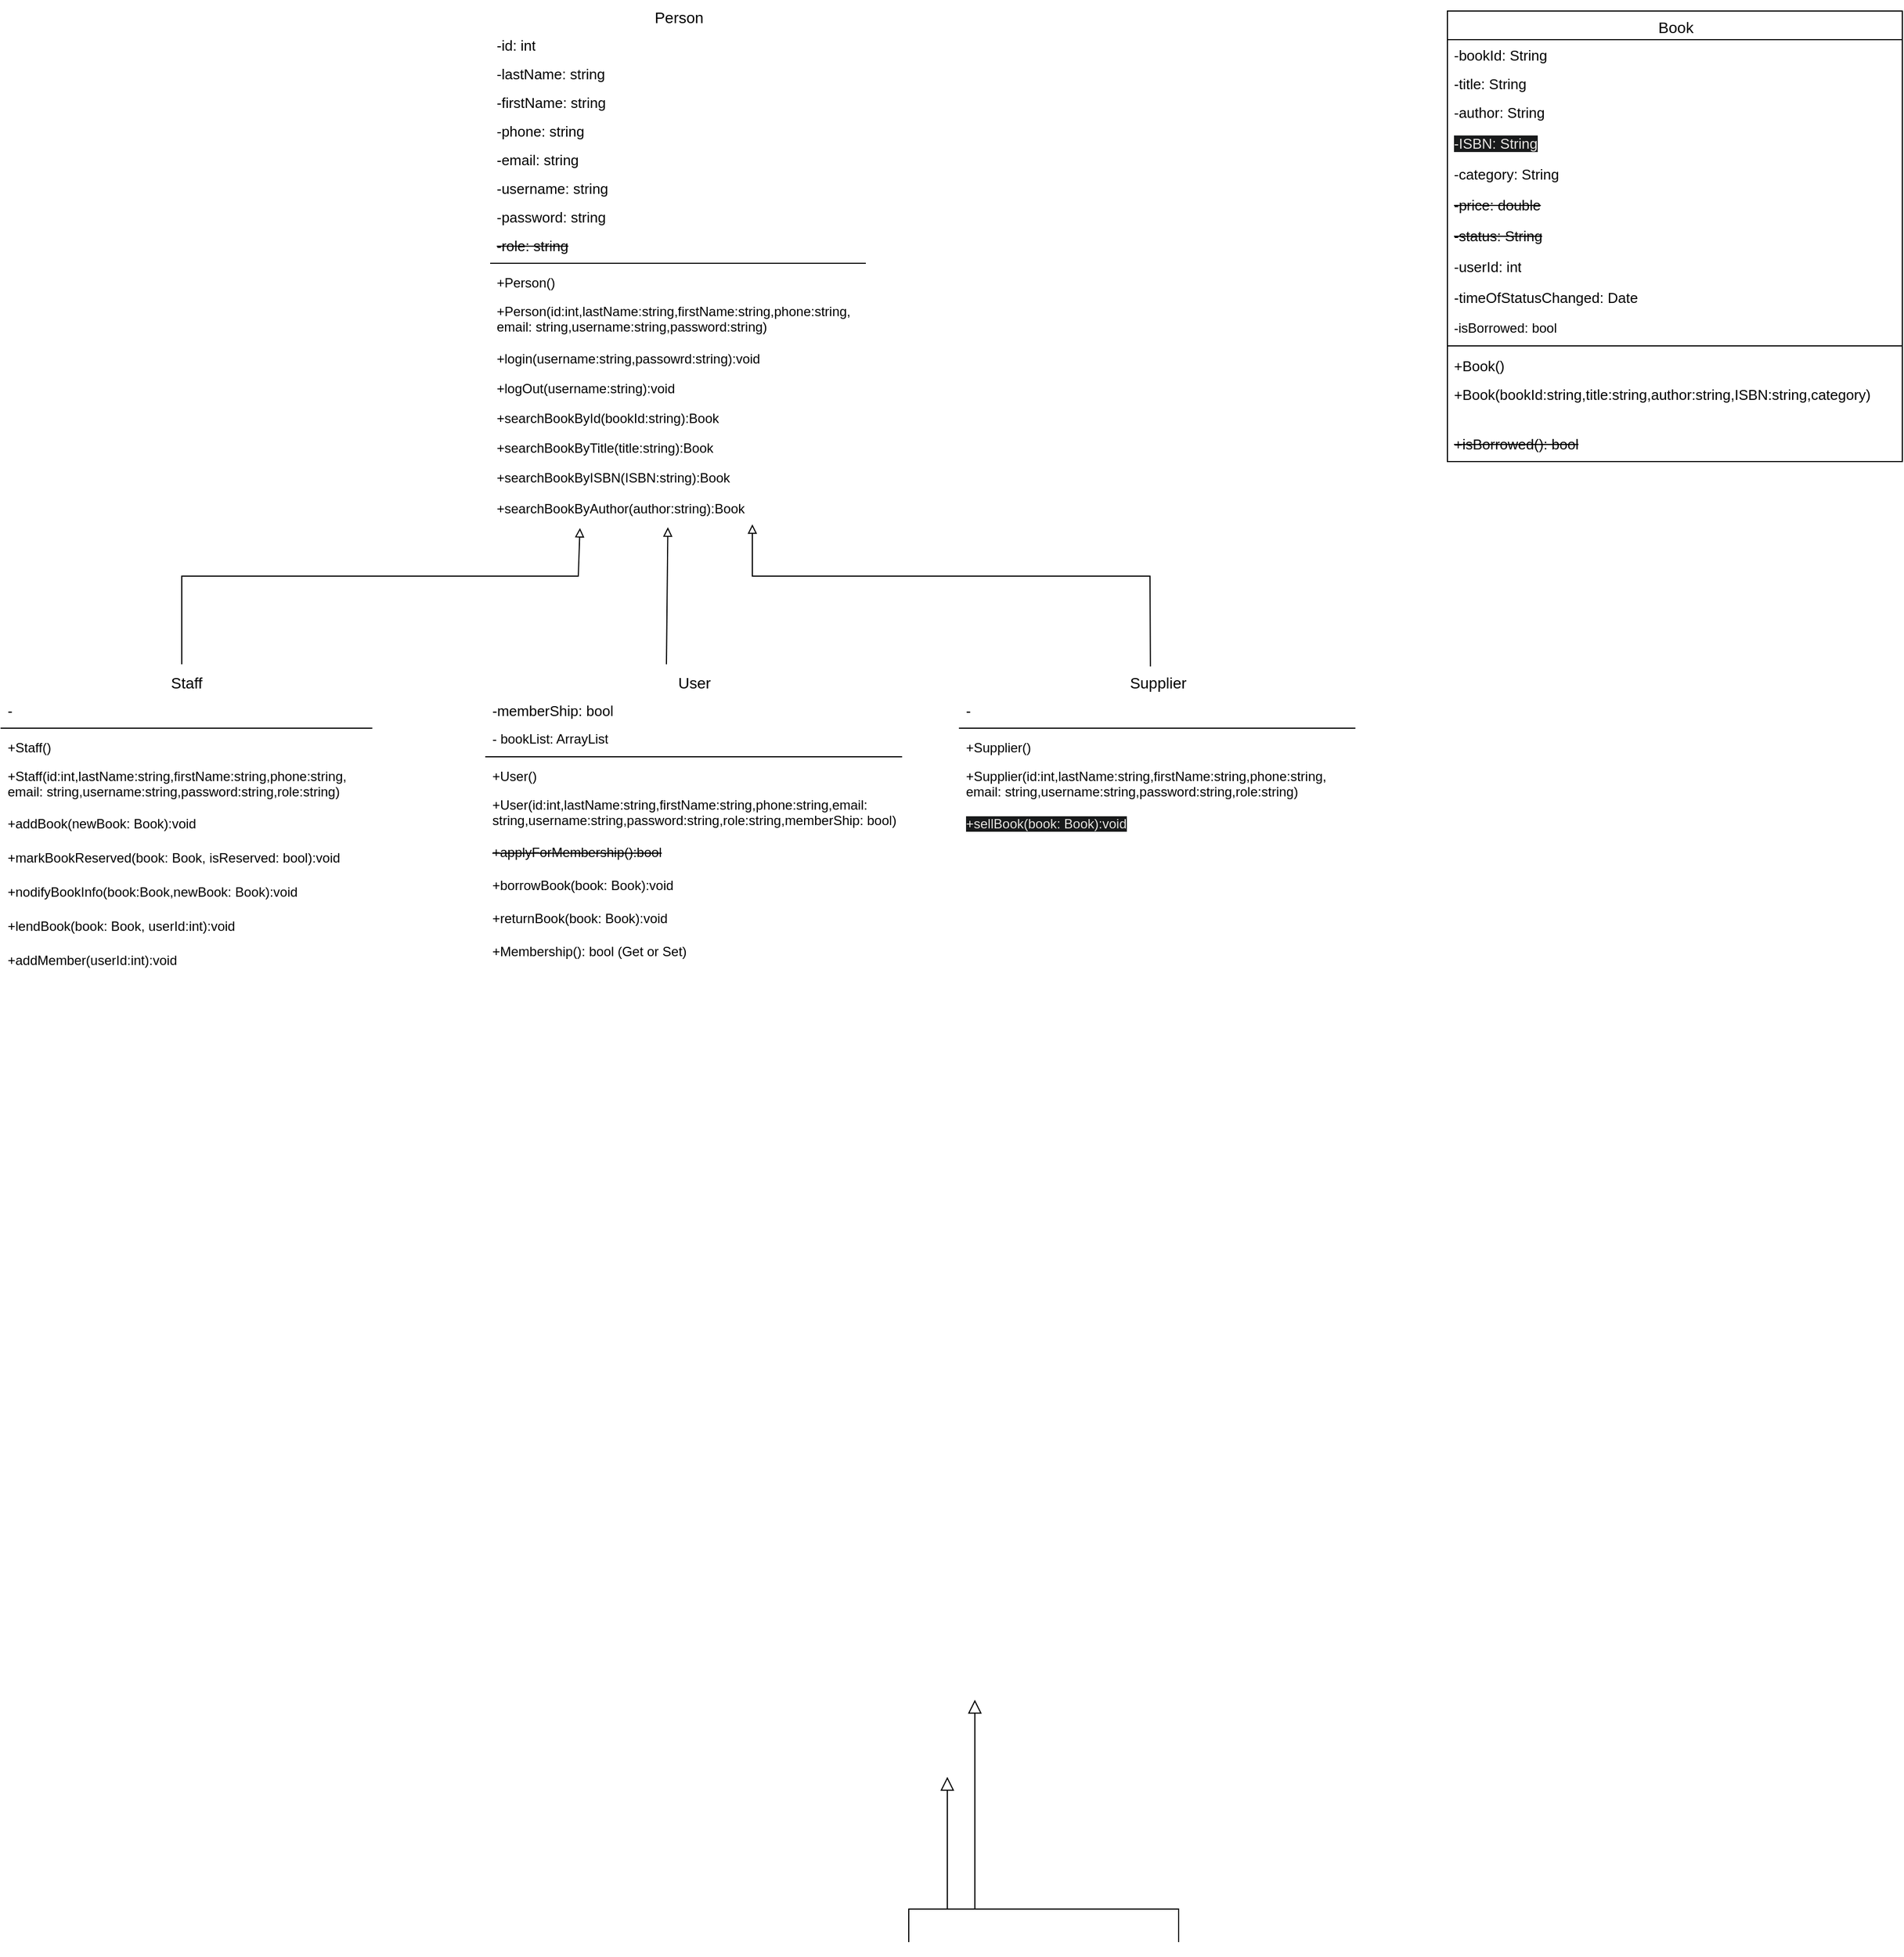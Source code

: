 <mxfile version="21.3.8" type="device">
  <diagram id="C5RBs43oDa-KdzZeNtuy" name="Page-1">
    <mxGraphModel dx="1850" dy="1419" grid="0" gridSize="10" guides="1" tooltips="1" connect="1" arrows="1" fold="1" page="0" pageScale="1" pageWidth="827" pageHeight="1169" background="none" math="0" shadow="0">
      <root>
        <mxCell id="WIyWlLk6GJQsqaUBKTNV-0" />
        <mxCell id="WIyWlLk6GJQsqaUBKTNV-1" parent="WIyWlLk6GJQsqaUBKTNV-0" />
        <mxCell id="zkfFHV4jXpPFQw0GAbJ--0" value="Person" style="swimlane;fontStyle=0;align=center;verticalAlign=top;childLayout=stackLayout;horizontal=1;startSize=26;horizontalStack=0;resizeParent=1;resizeLast=0;collapsible=1;marginBottom=0;rounded=0;shadow=0;strokeWidth=1;fontSize=14;strokeColor=#FFF;html=1;" parent="WIyWlLk6GJQsqaUBKTNV-1" vertex="1">
          <mxGeometry x="-320" y="-522" width="341" height="477" as="geometry">
            <mxRectangle x="220" y="120" width="160" height="26" as="alternateBounds" />
          </mxGeometry>
        </mxCell>
        <mxCell id="zkfFHV4jXpPFQw0GAbJ--1" value="-id: int" style="text;align=left;verticalAlign=top;spacingLeft=4;spacingRight=4;overflow=hidden;rotatable=0;points=[[0,0.5],[1,0.5]];portConstraint=eastwest;fontSize=13;html=1;" parent="zkfFHV4jXpPFQw0GAbJ--0" vertex="1">
          <mxGeometry y="26" width="341" height="26" as="geometry" />
        </mxCell>
        <mxCell id="gb_LW39ABtoSgDzaFLqN-32" value="-lastName: string" style="text;align=left;verticalAlign=top;spacingLeft=4;spacingRight=4;overflow=hidden;rotatable=0;points=[[0,0.5],[1,0.5]];portConstraint=eastwest;fontSize=13;html=1;" parent="zkfFHV4jXpPFQw0GAbJ--0" vertex="1">
          <mxGeometry y="52" width="341" height="26" as="geometry" />
        </mxCell>
        <mxCell id="9CCVxwfdEHQ13oyVva0R-0" value="-firstName: string" style="text;align=left;verticalAlign=top;spacingLeft=4;spacingRight=4;overflow=hidden;rotatable=0;points=[[0,0.5],[1,0.5]];portConstraint=eastwest;fontSize=13;html=1;" parent="zkfFHV4jXpPFQw0GAbJ--0" vertex="1">
          <mxGeometry y="78" width="341" height="26" as="geometry" />
        </mxCell>
        <mxCell id="gb_LW39ABtoSgDzaFLqN-2" value="-phone: string" style="text;align=left;verticalAlign=top;spacingLeft=4;spacingRight=4;overflow=hidden;rotatable=0;points=[[0,0.5],[1,0.5]];portConstraint=eastwest;fontSize=13;html=1;" parent="zkfFHV4jXpPFQw0GAbJ--0" vertex="1">
          <mxGeometry y="104" width="341" height="26" as="geometry" />
        </mxCell>
        <mxCell id="zkfFHV4jXpPFQw0GAbJ--3" value="-email: string" style="text;align=left;verticalAlign=top;spacingLeft=4;spacingRight=4;overflow=hidden;rotatable=0;points=[[0,0.5],[1,0.5]];portConstraint=eastwest;rounded=0;shadow=0;html=1;fontSize=13;" parent="zkfFHV4jXpPFQw0GAbJ--0" vertex="1">
          <mxGeometry y="130" width="341" height="26" as="geometry" />
        </mxCell>
        <mxCell id="XPT_AGnR9eHhmbpUC2QU-26" value="-username: string" style="text;align=left;verticalAlign=top;spacingLeft=4;spacingRight=4;overflow=hidden;rotatable=0;points=[[0,0.5],[1,0.5]];portConstraint=eastwest;rounded=0;shadow=0;html=1;fontSize=13;" parent="zkfFHV4jXpPFQw0GAbJ--0" vertex="1">
          <mxGeometry y="156" width="341" height="26" as="geometry" />
        </mxCell>
        <mxCell id="OVeQhqg13ilSfmcUn3ME-9" value="-password: string" style="text;align=left;verticalAlign=top;spacingLeft=4;spacingRight=4;overflow=hidden;rotatable=0;points=[[0,0.5],[1,0.5]];portConstraint=eastwest;rounded=0;shadow=0;html=1;fontSize=13;" parent="zkfFHV4jXpPFQw0GAbJ--0" vertex="1">
          <mxGeometry y="182" width="341" height="26" as="geometry" />
        </mxCell>
        <mxCell id="exrt6nQFpCngk6IW3Vhf-10" value="&lt;strike&gt;-role: string&lt;/strike&gt;" style="text;align=left;verticalAlign=top;spacingLeft=4;spacingRight=4;overflow=hidden;rotatable=0;points=[[0,0.5],[1,0.5]];portConstraint=eastwest;rounded=0;shadow=0;html=1;fontSize=13;" parent="zkfFHV4jXpPFQw0GAbJ--0" vertex="1">
          <mxGeometry y="208" width="341" height="26" as="geometry" />
        </mxCell>
        <mxCell id="zkfFHV4jXpPFQw0GAbJ--4" value="" style="line;html=1;strokeWidth=1;align=left;verticalAlign=middle;spacingTop=-1;spacingLeft=3;spacingRight=3;rotatable=0;labelPosition=right;points=[];portConstraint=eastwest;" parent="zkfFHV4jXpPFQw0GAbJ--0" vertex="1">
          <mxGeometry y="234" width="341" height="8" as="geometry" />
        </mxCell>
        <mxCell id="zkfFHV4jXpPFQw0GAbJ--5" value="+Person()" style="text;align=left;verticalAlign=top;spacingLeft=4;spacingRight=4;overflow=hidden;rotatable=0;points=[[0,0.5],[1,0.5]];portConstraint=eastwest;fontStyle=0;html=1;" parent="zkfFHV4jXpPFQw0GAbJ--0" vertex="1">
          <mxGeometry y="242" width="341" height="26" as="geometry" />
        </mxCell>
        <mxCell id="gb_LW39ABtoSgDzaFLqN-35" value="+Person(id:int,lastName:string,firstName:string,phone:string,&lt;br&gt;email:&amp;nbsp;string,username:string,password:string)" style="text;align=left;verticalAlign=top;spacingLeft=4;spacingRight=4;overflow=hidden;rotatable=0;points=[[0,0.5],[1,0.5]];portConstraint=eastwest;fontStyle=0;html=1;" parent="zkfFHV4jXpPFQw0GAbJ--0" vertex="1">
          <mxGeometry y="268" width="341" height="43" as="geometry" />
        </mxCell>
        <mxCell id="vGLt4s22BHYiDY64EhJE-43" value="+login(username:string,passowrd:string):void" style="text;align=left;verticalAlign=top;spacingLeft=4;spacingRight=4;overflow=hidden;rotatable=0;points=[[0,0.5],[1,0.5]];portConstraint=eastwest;fontStyle=0;html=1;" parent="zkfFHV4jXpPFQw0GAbJ--0" vertex="1">
          <mxGeometry y="311" width="341" height="27" as="geometry" />
        </mxCell>
        <mxCell id="exrt6nQFpCngk6IW3Vhf-14" value="+logOut(username:string):void" style="text;align=left;verticalAlign=top;spacingLeft=4;spacingRight=4;overflow=hidden;rotatable=0;points=[[0,0.5],[1,0.5]];portConstraint=eastwest;fontStyle=0;html=1;" parent="zkfFHV4jXpPFQw0GAbJ--0" vertex="1">
          <mxGeometry y="338" width="341" height="27" as="geometry" />
        </mxCell>
        <mxCell id="vGLt4s22BHYiDY64EhJE-44" value="+searchBookById(bookId:string):Book" style="text;align=left;verticalAlign=top;spacingLeft=4;spacingRight=4;overflow=hidden;rotatable=0;points=[[0,0.5],[1,0.5]];portConstraint=eastwest;fontStyle=0;html=1;" parent="zkfFHV4jXpPFQw0GAbJ--0" vertex="1">
          <mxGeometry y="365" width="341" height="27" as="geometry" />
        </mxCell>
        <mxCell id="vGLt4s22BHYiDY64EhJE-45" value="+searchBookByTitle(title:string):Book" style="text;align=left;verticalAlign=top;spacingLeft=4;spacingRight=4;overflow=hidden;rotatable=0;points=[[0,0.5],[1,0.5]];portConstraint=eastwest;fontStyle=0;html=1;" parent="zkfFHV4jXpPFQw0GAbJ--0" vertex="1">
          <mxGeometry y="392" width="341" height="27" as="geometry" />
        </mxCell>
        <mxCell id="vGLt4s22BHYiDY64EhJE-42" value="+searchBookByISBN(ISBN:string):Book" style="text;align=left;verticalAlign=top;spacingLeft=4;spacingRight=4;overflow=hidden;rotatable=0;points=[[0,0.5],[1,0.5]];portConstraint=eastwest;fontStyle=0;html=1;" parent="zkfFHV4jXpPFQw0GAbJ--0" vertex="1">
          <mxGeometry y="419" width="341" height="28" as="geometry" />
        </mxCell>
        <mxCell id="vGLt4s22BHYiDY64EhJE-46" value="+searchBookByAuthor(author:string):Book" style="text;align=left;verticalAlign=top;spacingLeft=4;spacingRight=4;overflow=hidden;rotatable=0;points=[[0,0.5],[1,0.5]];portConstraint=eastwest;fontStyle=0;html=1;" parent="zkfFHV4jXpPFQw0GAbJ--0" vertex="1">
          <mxGeometry y="447" width="341" height="30" as="geometry" />
        </mxCell>
        <mxCell id="zkfFHV4jXpPFQw0GAbJ--13" value="Book" style="swimlane;fontStyle=0;align=center;verticalAlign=top;childLayout=stackLayout;horizontal=1;startSize=26;horizontalStack=0;resizeParent=1;resizeLast=0;collapsible=1;marginBottom=0;rounded=0;shadow=0;strokeWidth=1;fontSize=14;html=1;" parent="WIyWlLk6GJQsqaUBKTNV-1" vertex="1">
          <mxGeometry x="549" y="-513" width="413" height="409" as="geometry">
            <mxRectangle x="330" y="360" width="170" height="26" as="alternateBounds" />
          </mxGeometry>
        </mxCell>
        <mxCell id="OVeQhqg13ilSfmcUn3ME-5" value="-bookId: String" style="text;align=left;verticalAlign=top;spacingLeft=4;spacingRight=4;overflow=hidden;rotatable=0;points=[[0,0.5],[1,0.5]];portConstraint=eastwest;fontSize=13;html=1;" parent="zkfFHV4jXpPFQw0GAbJ--13" vertex="1">
          <mxGeometry y="26" width="413" height="26" as="geometry" />
        </mxCell>
        <mxCell id="zkfFHV4jXpPFQw0GAbJ--14" value="-title: String" style="text;align=left;verticalAlign=top;spacingLeft=4;spacingRight=4;overflow=hidden;rotatable=0;points=[[0,0.5],[1,0.5]];portConstraint=eastwest;fontSize=13;html=1;" parent="zkfFHV4jXpPFQw0GAbJ--13" vertex="1">
          <mxGeometry y="52" width="413" height="26" as="geometry" />
        </mxCell>
        <mxCell id="gb_LW39ABtoSgDzaFLqN-16" value="-author: String" style="text;align=left;verticalAlign=top;spacingLeft=4;spacingRight=4;overflow=hidden;rotatable=0;points=[[0,0.5],[1,0.5]];portConstraint=eastwest;fontSize=13;html=1;" parent="zkfFHV4jXpPFQw0GAbJ--13" vertex="1">
          <mxGeometry y="78" width="413" height="28" as="geometry" />
        </mxCell>
        <mxCell id="OVeQhqg13ilSfmcUn3ME-3" value="&lt;span data-darkreader-inline-bgcolor=&quot;&quot; data-darkreader-inline-color=&quot;&quot; style=&quot;color: rgb(232, 230, 227); font-family: Helvetica; font-size: 13px; font-style: normal; font-variant-ligatures: normal; font-variant-caps: normal; font-weight: 400; letter-spacing: normal; orphans: 2; text-align: left; text-indent: 0px; text-transform: none; widows: 2; word-spacing: 0px; -webkit-text-stroke-width: 0px; background-color: rgb(24, 26, 27); text-decoration-thickness: initial; text-decoration-style: initial; text-decoration-color: initial; float: none; display: inline !important; --darkreader-inline-color: #d8d4cf; --darkreader-inline-bgcolor: #131516;&quot;&gt;-ISBN: String&lt;/span&gt;" style="text;align=left;verticalAlign=top;spacingLeft=4;spacingRight=4;overflow=hidden;rotatable=0;points=[[0,0.5],[1,0.5]];portConstraint=eastwest;fontSize=13;html=1;" parent="zkfFHV4jXpPFQw0GAbJ--13" vertex="1">
          <mxGeometry y="106" width="413" height="28" as="geometry" />
        </mxCell>
        <mxCell id="OVeQhqg13ilSfmcUn3ME-4" value="-category: String" style="text;align=left;verticalAlign=top;spacingLeft=4;spacingRight=4;overflow=hidden;rotatable=0;points=[[0,0.5],[1,0.5]];portConstraint=eastwest;fontSize=13;html=1;" parent="zkfFHV4jXpPFQw0GAbJ--13" vertex="1">
          <mxGeometry y="134" width="413" height="28" as="geometry" />
        </mxCell>
        <mxCell id="XPT_AGnR9eHhmbpUC2QU-25" value="&lt;strike&gt;-price: double&lt;/strike&gt;" style="text;align=left;verticalAlign=top;spacingLeft=4;spacingRight=4;overflow=hidden;rotatable=0;points=[[0,0.5],[1,0.5]];portConstraint=eastwest;fontSize=13;html=1;" parent="zkfFHV4jXpPFQw0GAbJ--13" vertex="1">
          <mxGeometry y="162" width="413" height="28" as="geometry" />
        </mxCell>
        <mxCell id="OVeQhqg13ilSfmcUn3ME-6" value="&lt;strike&gt;-status: String&lt;/strike&gt;" style="text;align=left;verticalAlign=top;spacingLeft=4;spacingRight=4;overflow=hidden;rotatable=0;points=[[0,0.5],[1,0.5]];portConstraint=eastwest;fontSize=13;html=1;" parent="zkfFHV4jXpPFQw0GAbJ--13" vertex="1">
          <mxGeometry y="190" width="413" height="28" as="geometry" />
        </mxCell>
        <mxCell id="OVeQhqg13ilSfmcUn3ME-7" value="-userId: int" style="text;align=left;verticalAlign=top;spacingLeft=4;spacingRight=4;overflow=hidden;rotatable=0;points=[[0,0.5],[1,0.5]];portConstraint=eastwest;fontSize=13;html=1;" parent="zkfFHV4jXpPFQw0GAbJ--13" vertex="1">
          <mxGeometry y="218" width="413" height="28" as="geometry" />
        </mxCell>
        <mxCell id="OVeQhqg13ilSfmcUn3ME-8" value="-timeOfStatusChanged: Date" style="text;align=left;verticalAlign=top;spacingLeft=4;spacingRight=4;overflow=hidden;rotatable=0;points=[[0,0.5],[1,0.5]];portConstraint=eastwest;fontSize=13;html=1;" parent="zkfFHV4jXpPFQw0GAbJ--13" vertex="1">
          <mxGeometry y="246" width="413" height="28" as="geometry" />
        </mxCell>
        <mxCell id="xc8fBs_x5e2x55kZFvKP-0" value="-isBorrowed: bool" style="text;strokeColor=none;fillColor=none;align=left;verticalAlign=top;spacingLeft=4;spacingRight=4;overflow=hidden;rotatable=0;points=[[0,0.5],[1,0.5]];portConstraint=eastwest;whiteSpace=wrap;html=1;" vertex="1" parent="zkfFHV4jXpPFQw0GAbJ--13">
          <mxGeometry y="274" width="413" height="26" as="geometry" />
        </mxCell>
        <mxCell id="zkfFHV4jXpPFQw0GAbJ--15" value="" style="line;html=1;strokeWidth=1;align=left;verticalAlign=middle;spacingTop=-1;spacingLeft=3;spacingRight=3;rotatable=0;labelPosition=right;points=[];portConstraint=eastwest;" parent="zkfFHV4jXpPFQw0GAbJ--13" vertex="1">
          <mxGeometry y="300" width="413" height="8" as="geometry" />
        </mxCell>
        <mxCell id="gb_LW39ABtoSgDzaFLqN-51" value="+Book()" style="text;align=left;verticalAlign=top;spacingLeft=4;spacingRight=4;overflow=hidden;rotatable=0;points=[[0,0.5],[1,0.5]];portConstraint=eastwest;fontStyle=0;fontSize=13;html=1;" parent="zkfFHV4jXpPFQw0GAbJ--13" vertex="1">
          <mxGeometry y="308" width="413" height="26" as="geometry" />
        </mxCell>
        <mxCell id="gb_LW39ABtoSgDzaFLqN-52" value="+Book(bookId:string,title:string,author:string,ISBN:string,category)" style="text;align=left;verticalAlign=top;spacingLeft=4;spacingRight=4;overflow=hidden;rotatable=0;points=[[0,0.5],[1,0.5]];portConstraint=eastwest;fontStyle=0;fontSize=13;html=1;" parent="zkfFHV4jXpPFQw0GAbJ--13" vertex="1">
          <mxGeometry y="334" width="413" height="45" as="geometry" />
        </mxCell>
        <mxCell id="exrt6nQFpCngk6IW3Vhf-9" value="&lt;strike&gt;+isBorrowed(): bool&lt;/strike&gt;" style="text;align=left;verticalAlign=top;spacingLeft=4;spacingRight=4;overflow=hidden;rotatable=0;points=[[0,0.5],[1,0.5]];portConstraint=eastwest;fontStyle=0;fontSize=13;html=1;" parent="zkfFHV4jXpPFQw0GAbJ--13" vertex="1">
          <mxGeometry y="379" width="413" height="30" as="geometry" />
        </mxCell>
        <mxCell id="gb_LW39ABtoSgDzaFLqN-70" value="" style="endArrow=block;endSize=10;endFill=0;shadow=0;strokeWidth=1;rounded=0;edgeStyle=elbowEdgeStyle;elbow=vertical;entryX=0.5;entryY=1;entryDx=0;entryDy=0;" parent="WIyWlLk6GJQsqaUBKTNV-1" edge="1">
          <mxGeometry width="160" relative="1" as="geometry">
            <mxPoint x="60" y="1240" as="sourcePoint" />
            <mxPoint x="120" y="1020" as="targetPoint" />
            <Array as="points">
              <mxPoint x="60" y="1210" />
              <mxPoint x="30" y="1190" />
              <mxPoint x="20" y="1070" />
            </Array>
          </mxGeometry>
        </mxCell>
        <mxCell id="gb_LW39ABtoSgDzaFLqN-107" value="" style="endArrow=block;endSize=10;endFill=0;shadow=0;strokeWidth=1;rounded=0;edgeStyle=elbowEdgeStyle;elbow=vertical;entryX=0.5;entryY=1;entryDx=0;entryDy=0;exitX=0.5;exitY=0;exitDx=0;exitDy=0;" parent="WIyWlLk6GJQsqaUBKTNV-1" edge="1">
          <mxGeometry width="160" relative="1" as="geometry">
            <mxPoint x="305" y="1240" as="sourcePoint" />
            <mxPoint x="95" y="1090" as="targetPoint" />
            <Array as="points">
              <mxPoint x="130" y="1210" />
              <mxPoint x="180" y="1190" />
              <mxPoint x="30" y="1080" />
            </Array>
          </mxGeometry>
        </mxCell>
        <mxCell id="vGLt4s22BHYiDY64EhJE-0" value="Staff" style="swimlane;fontStyle=0;align=center;verticalAlign=top;childLayout=stackLayout;horizontal=1;startSize=26;horizontalStack=0;resizeParent=1;resizeLast=0;collapsible=1;marginBottom=0;rounded=0;shadow=0;strokeWidth=1;fontSize=14;strokeColor=#FFF;html=1;" parent="WIyWlLk6GJQsqaUBKTNV-1" vertex="1">
          <mxGeometry x="-764.5" y="82" width="337.5" height="284" as="geometry">
            <mxRectangle x="220" y="120" width="160" height="26" as="alternateBounds" />
          </mxGeometry>
        </mxCell>
        <mxCell id="vGLt4s22BHYiDY64EhJE-1" value="-" style="text;align=left;verticalAlign=top;spacingLeft=4;spacingRight=4;overflow=hidden;rotatable=0;points=[[0,0.5],[1,0.5]];portConstraint=eastwest;fontSize=13;html=1;" parent="vGLt4s22BHYiDY64EhJE-0" vertex="1">
          <mxGeometry y="26" width="337.5" height="26" as="geometry" />
        </mxCell>
        <mxCell id="vGLt4s22BHYiDY64EhJE-10" value="" style="line;html=1;strokeWidth=1;align=left;verticalAlign=middle;spacingTop=-1;spacingLeft=3;spacingRight=3;rotatable=0;labelPosition=right;points=[];portConstraint=eastwest;" parent="vGLt4s22BHYiDY64EhJE-0" vertex="1">
          <mxGeometry y="52" width="337.5" height="8" as="geometry" />
        </mxCell>
        <mxCell id="vGLt4s22BHYiDY64EhJE-11" value="+Staff()" style="text;align=left;verticalAlign=top;spacingLeft=4;spacingRight=4;overflow=hidden;rotatable=0;points=[[0,0.5],[1,0.5]];portConstraint=eastwest;fontStyle=0;html=1;" parent="vGLt4s22BHYiDY64EhJE-0" vertex="1">
          <mxGeometry y="60" width="337.5" height="26" as="geometry" />
        </mxCell>
        <mxCell id="vGLt4s22BHYiDY64EhJE-12" value="+Staff(id:int,lastName:string,firstName:string,phone:string,&lt;br data-darkreader-inline-border=&quot;&quot; style=&quot;border-color: var(--darkreader-border--border-color); --darkreader-inline-border: var(--darkreader-border--darkreader-border--border-color);&quot;&gt;email:&amp;nbsp;string,username:string,password:string,role:string)" style="text;align=left;verticalAlign=top;spacingLeft=4;spacingRight=4;overflow=hidden;rotatable=0;points=[[0,0.5],[1,0.5]];portConstraint=eastwest;fontStyle=0;html=1;" parent="vGLt4s22BHYiDY64EhJE-0" vertex="1">
          <mxGeometry y="86" width="337.5" height="43" as="geometry" />
        </mxCell>
        <mxCell id="exrt6nQFpCngk6IW3Vhf-0" value="+addBook(newBook: Book):void" style="text;align=left;verticalAlign=top;spacingLeft=4;spacingRight=4;overflow=hidden;rotatable=0;points=[[0,0.5],[1,0.5]];portConstraint=eastwest;fontStyle=0;html=1;" parent="vGLt4s22BHYiDY64EhJE-0" vertex="1">
          <mxGeometry y="129" width="337.5" height="31" as="geometry" />
        </mxCell>
        <mxCell id="exrt6nQFpCngk6IW3Vhf-1" value="+markBookReserved(book: Book, isReserved: bool):void" style="text;align=left;verticalAlign=top;spacingLeft=4;spacingRight=4;overflow=hidden;rotatable=0;points=[[0,0.5],[1,0.5]];portConstraint=eastwest;fontStyle=0;html=1;" parent="vGLt4s22BHYiDY64EhJE-0" vertex="1">
          <mxGeometry y="160" width="337.5" height="31" as="geometry" />
        </mxCell>
        <mxCell id="exrt6nQFpCngk6IW3Vhf-2" value="+nodifyBookInfo(book:Book,newBook: Book):void" style="text;align=left;verticalAlign=top;spacingLeft=4;spacingRight=4;overflow=hidden;rotatable=0;points=[[0,0.5],[1,0.5]];portConstraint=eastwest;fontStyle=0;html=1;" parent="vGLt4s22BHYiDY64EhJE-0" vertex="1">
          <mxGeometry y="191" width="337.5" height="31" as="geometry" />
        </mxCell>
        <mxCell id="exrt6nQFpCngk6IW3Vhf-3" value="+lendBook(book: Book, userId:int):void" style="text;align=left;verticalAlign=top;spacingLeft=4;spacingRight=4;overflow=hidden;rotatable=0;points=[[0,0.5],[1,0.5]];portConstraint=eastwest;fontStyle=0;html=1;" parent="vGLt4s22BHYiDY64EhJE-0" vertex="1">
          <mxGeometry y="222" width="337.5" height="31" as="geometry" />
        </mxCell>
        <mxCell id="exrt6nQFpCngk6IW3Vhf-4" value="+addMember(userId:int):void" style="text;align=left;verticalAlign=top;spacingLeft=4;spacingRight=4;overflow=hidden;rotatable=0;points=[[0,0.5],[1,0.5]];portConstraint=eastwest;fontStyle=0;html=1;" parent="vGLt4s22BHYiDY64EhJE-0" vertex="1">
          <mxGeometry y="253" width="337.5" height="31" as="geometry" />
        </mxCell>
        <mxCell id="vGLt4s22BHYiDY64EhJE-13" value="User" style="swimlane;fontStyle=0;align=center;verticalAlign=top;childLayout=stackLayout;horizontal=1;startSize=26;horizontalStack=0;resizeParent=1;resizeLast=0;collapsible=1;marginBottom=0;rounded=0;shadow=0;strokeWidth=1;fontSize=14;strokeColor=#FFF;html=1;" parent="WIyWlLk6GJQsqaUBKTNV-1" vertex="1">
          <mxGeometry x="-324.5" y="82" width="378.5" height="275" as="geometry">
            <mxRectangle x="220" y="120" width="160" height="26" as="alternateBounds" />
          </mxGeometry>
        </mxCell>
        <mxCell id="vGLt4s22BHYiDY64EhJE-20" value="-memberShip: bool" style="text;align=left;verticalAlign=top;spacingLeft=4;spacingRight=4;overflow=hidden;rotatable=0;points=[[0,0.5],[1,0.5]];portConstraint=eastwest;rounded=0;shadow=0;html=1;fontSize=13;" parent="vGLt4s22BHYiDY64EhJE-13" vertex="1">
          <mxGeometry y="26" width="378.5" height="26" as="geometry" />
        </mxCell>
        <mxCell id="xc8fBs_x5e2x55kZFvKP-2" value="- bookList: ArrayList" style="text;strokeColor=none;fillColor=none;align=left;verticalAlign=top;spacingLeft=4;spacingRight=4;overflow=hidden;rotatable=0;points=[[0,0.5],[1,0.5]];portConstraint=eastwest;whiteSpace=wrap;html=1;" vertex="1" parent="vGLt4s22BHYiDY64EhJE-13">
          <mxGeometry y="52" width="378.5" height="26" as="geometry" />
        </mxCell>
        <mxCell id="vGLt4s22BHYiDY64EhJE-23" value="" style="line;html=1;strokeWidth=1;align=left;verticalAlign=middle;spacingTop=-1;spacingLeft=3;spacingRight=3;rotatable=0;labelPosition=right;points=[];portConstraint=eastwest;" parent="vGLt4s22BHYiDY64EhJE-13" vertex="1">
          <mxGeometry y="78" width="378.5" height="8" as="geometry" />
        </mxCell>
        <mxCell id="vGLt4s22BHYiDY64EhJE-24" value="+User()" style="text;align=left;verticalAlign=top;spacingLeft=4;spacingRight=4;overflow=hidden;rotatable=0;points=[[0,0.5],[1,0.5]];portConstraint=eastwest;fontStyle=0;html=1;" parent="vGLt4s22BHYiDY64EhJE-13" vertex="1">
          <mxGeometry y="86" width="378.5" height="26" as="geometry" />
        </mxCell>
        <mxCell id="vGLt4s22BHYiDY64EhJE-25" value="+User(id:int,lastName:string,firstName:string,phone:string,email:&amp;nbsp;&lt;br&gt;string,username:string,password:string,role:string,memberShip: bool)" style="text;align=left;verticalAlign=top;spacingLeft=4;spacingRight=4;overflow=hidden;rotatable=0;points=[[0,0.5],[1,0.5]];portConstraint=eastwest;fontStyle=0;html=1;" parent="vGLt4s22BHYiDY64EhJE-13" vertex="1">
          <mxGeometry y="112" width="378.5" height="43" as="geometry" />
        </mxCell>
        <mxCell id="exrt6nQFpCngk6IW3Vhf-5" value="&lt;strike&gt;+applyForMembership():bool&lt;/strike&gt;" style="text;align=left;verticalAlign=top;spacingLeft=4;spacingRight=4;overflow=hidden;rotatable=0;points=[[0,0.5],[1,0.5]];portConstraint=eastwest;fontStyle=0;html=1;" parent="vGLt4s22BHYiDY64EhJE-13" vertex="1">
          <mxGeometry y="155" width="378.5" height="30" as="geometry" />
        </mxCell>
        <mxCell id="exrt6nQFpCngk6IW3Vhf-6" value="+borrowBook(book: Book):void" style="text;align=left;verticalAlign=top;spacingLeft=4;spacingRight=4;overflow=hidden;rotatable=0;points=[[0,0.5],[1,0.5]];portConstraint=eastwest;fontStyle=0;html=1;" parent="vGLt4s22BHYiDY64EhJE-13" vertex="1">
          <mxGeometry y="185" width="378.5" height="30" as="geometry" />
        </mxCell>
        <mxCell id="exrt6nQFpCngk6IW3Vhf-7" value="+returnBook(book: Book):void" style="text;align=left;verticalAlign=top;spacingLeft=4;spacingRight=4;overflow=hidden;rotatable=0;points=[[0,0.5],[1,0.5]];portConstraint=eastwest;fontStyle=0;html=1;" parent="vGLt4s22BHYiDY64EhJE-13" vertex="1">
          <mxGeometry y="215" width="378.5" height="30" as="geometry" />
        </mxCell>
        <mxCell id="exrt6nQFpCngk6IW3Vhf-12" value="+Membership(): bool (Get or Set)" style="text;align=left;verticalAlign=top;spacingLeft=4;spacingRight=4;overflow=hidden;rotatable=0;points=[[0,0.5],[1,0.5]];portConstraint=eastwest;fontStyle=0;html=1;" parent="vGLt4s22BHYiDY64EhJE-13" vertex="1">
          <mxGeometry y="245" width="378.5" height="30" as="geometry" />
        </mxCell>
        <mxCell id="vGLt4s22BHYiDY64EhJE-26" value="Supplier" style="swimlane;fontStyle=0;align=center;verticalAlign=top;childLayout=stackLayout;horizontal=1;startSize=26;horizontalStack=0;resizeParent=1;resizeLast=0;collapsible=1;marginBottom=0;rounded=0;shadow=0;strokeWidth=1;fontSize=14;strokeColor=#FFF;html=1;" parent="WIyWlLk6GJQsqaUBKTNV-1" vertex="1">
          <mxGeometry x="105.5" y="82" width="360" height="160" as="geometry">
            <mxRectangle x="220" y="120" width="160" height="26" as="alternateBounds" />
          </mxGeometry>
        </mxCell>
        <mxCell id="vGLt4s22BHYiDY64EhJE-27" value="-" style="text;align=left;verticalAlign=top;spacingLeft=4;spacingRight=4;overflow=hidden;rotatable=0;points=[[0,0.5],[1,0.5]];portConstraint=eastwest;fontSize=13;html=1;" parent="vGLt4s22BHYiDY64EhJE-26" vertex="1">
          <mxGeometry y="26" width="360" height="26" as="geometry" />
        </mxCell>
        <mxCell id="vGLt4s22BHYiDY64EhJE-36" value="" style="line;html=1;strokeWidth=1;align=left;verticalAlign=middle;spacingTop=-1;spacingLeft=3;spacingRight=3;rotatable=0;labelPosition=right;points=[];portConstraint=eastwest;" parent="vGLt4s22BHYiDY64EhJE-26" vertex="1">
          <mxGeometry y="52" width="360" height="8" as="geometry" />
        </mxCell>
        <mxCell id="vGLt4s22BHYiDY64EhJE-37" value="+Supplier()" style="text;align=left;verticalAlign=top;spacingLeft=4;spacingRight=4;overflow=hidden;rotatable=0;points=[[0,0.5],[1,0.5]];portConstraint=eastwest;fontStyle=0;html=1;" parent="vGLt4s22BHYiDY64EhJE-26" vertex="1">
          <mxGeometry y="60" width="360" height="26" as="geometry" />
        </mxCell>
        <mxCell id="vGLt4s22BHYiDY64EhJE-38" value="+Supplier(id:int,lastName:string,firstName:string,phone:string,&lt;br data-darkreader-inline-border=&quot;&quot; style=&quot;border-color: var(--darkreader-border--border-color); --darkreader-inline-border: var(--darkreader-border--darkreader-border--border-color);&quot;&gt;email:&amp;nbsp;string,username:string,password:string,role:string)" style="text;align=left;verticalAlign=top;spacingLeft=4;spacingRight=4;overflow=hidden;rotatable=0;points=[[0,0.5],[1,0.5]];portConstraint=eastwest;fontStyle=0;html=1;" parent="vGLt4s22BHYiDY64EhJE-26" vertex="1">
          <mxGeometry y="86" width="360" height="43" as="geometry" />
        </mxCell>
        <mxCell id="exrt6nQFpCngk6IW3Vhf-8" value="&lt;span data-darkreader-inline-bgcolor=&quot;&quot; data-darkreader-inline-color=&quot;&quot; style=&quot;color: rgb(232, 230, 227); font-family: Helvetica; font-size: 12px; font-style: normal; font-variant-ligatures: normal; font-variant-caps: normal; font-weight: 400; letter-spacing: normal; orphans: 2; text-align: left; text-indent: 0px; text-transform: none; widows: 2; word-spacing: 0px; -webkit-text-stroke-width: 0px; background-color: rgb(24, 26, 27); text-decoration-thickness: initial; text-decoration-style: initial; text-decoration-color: initial; float: none; display: inline !important; --darkreader-inline-color: #d8d4cf; --darkreader-inline-bgcolor: #131516;&quot;&gt;+sellBook(book: Book):void&lt;/span&gt;" style="text;align=left;verticalAlign=top;spacingLeft=4;spacingRight=4;overflow=hidden;rotatable=0;points=[[0,0.5],[1,0.5]];portConstraint=eastwest;fontStyle=0;html=1;" parent="vGLt4s22BHYiDY64EhJE-26" vertex="1">
          <mxGeometry y="129" width="360" height="30" as="geometry" />
        </mxCell>
        <mxCell id="vGLt4s22BHYiDY64EhJE-39" value="" style="endArrow=block;html=1;rounded=0;entryX=0.239;entryY=1.044;entryDx=0;entryDy=0;entryPerimeter=0;startArrow=none;startFill=0;endFill=0;" parent="WIyWlLk6GJQsqaUBKTNV-1" target="vGLt4s22BHYiDY64EhJE-46" edge="1">
          <mxGeometry width="50" height="50" relative="1" as="geometry">
            <mxPoint x="-600" y="80" as="sourcePoint" />
            <mxPoint x="-244.5" y="-38" as="targetPoint" />
            <Array as="points">
              <mxPoint x="-600" />
              <mxPoint x="-240" />
            </Array>
          </mxGeometry>
        </mxCell>
        <mxCell id="vGLt4s22BHYiDY64EhJE-40" value="" style="endArrow=block;html=1;rounded=0;entryX=0.473;entryY=1.022;entryDx=0;entryDy=0;entryPerimeter=0;endFill=0;" parent="WIyWlLk6GJQsqaUBKTNV-1" target="vGLt4s22BHYiDY64EhJE-46" edge="1">
          <mxGeometry width="50" height="50" relative="1" as="geometry">
            <mxPoint x="-160" y="80" as="sourcePoint" />
            <mxPoint x="-160" y="-60" as="targetPoint" />
          </mxGeometry>
        </mxCell>
        <mxCell id="vGLt4s22BHYiDY64EhJE-41" value="" style="endArrow=block;html=1;rounded=0;exitX=0.483;exitY=0;exitDx=0;exitDy=0;exitPerimeter=0;endFill=0;" parent="WIyWlLk6GJQsqaUBKTNV-1" source="vGLt4s22BHYiDY64EhJE-26" edge="1">
          <mxGeometry width="50" height="50" relative="1" as="geometry">
            <mxPoint x="225.5" y="218" as="sourcePoint" />
            <mxPoint x="-82" y="-47" as="targetPoint" />
            <Array as="points">
              <mxPoint x="279" />
              <mxPoint x="-82" />
            </Array>
          </mxGeometry>
        </mxCell>
      </root>
    </mxGraphModel>
  </diagram>
</mxfile>
